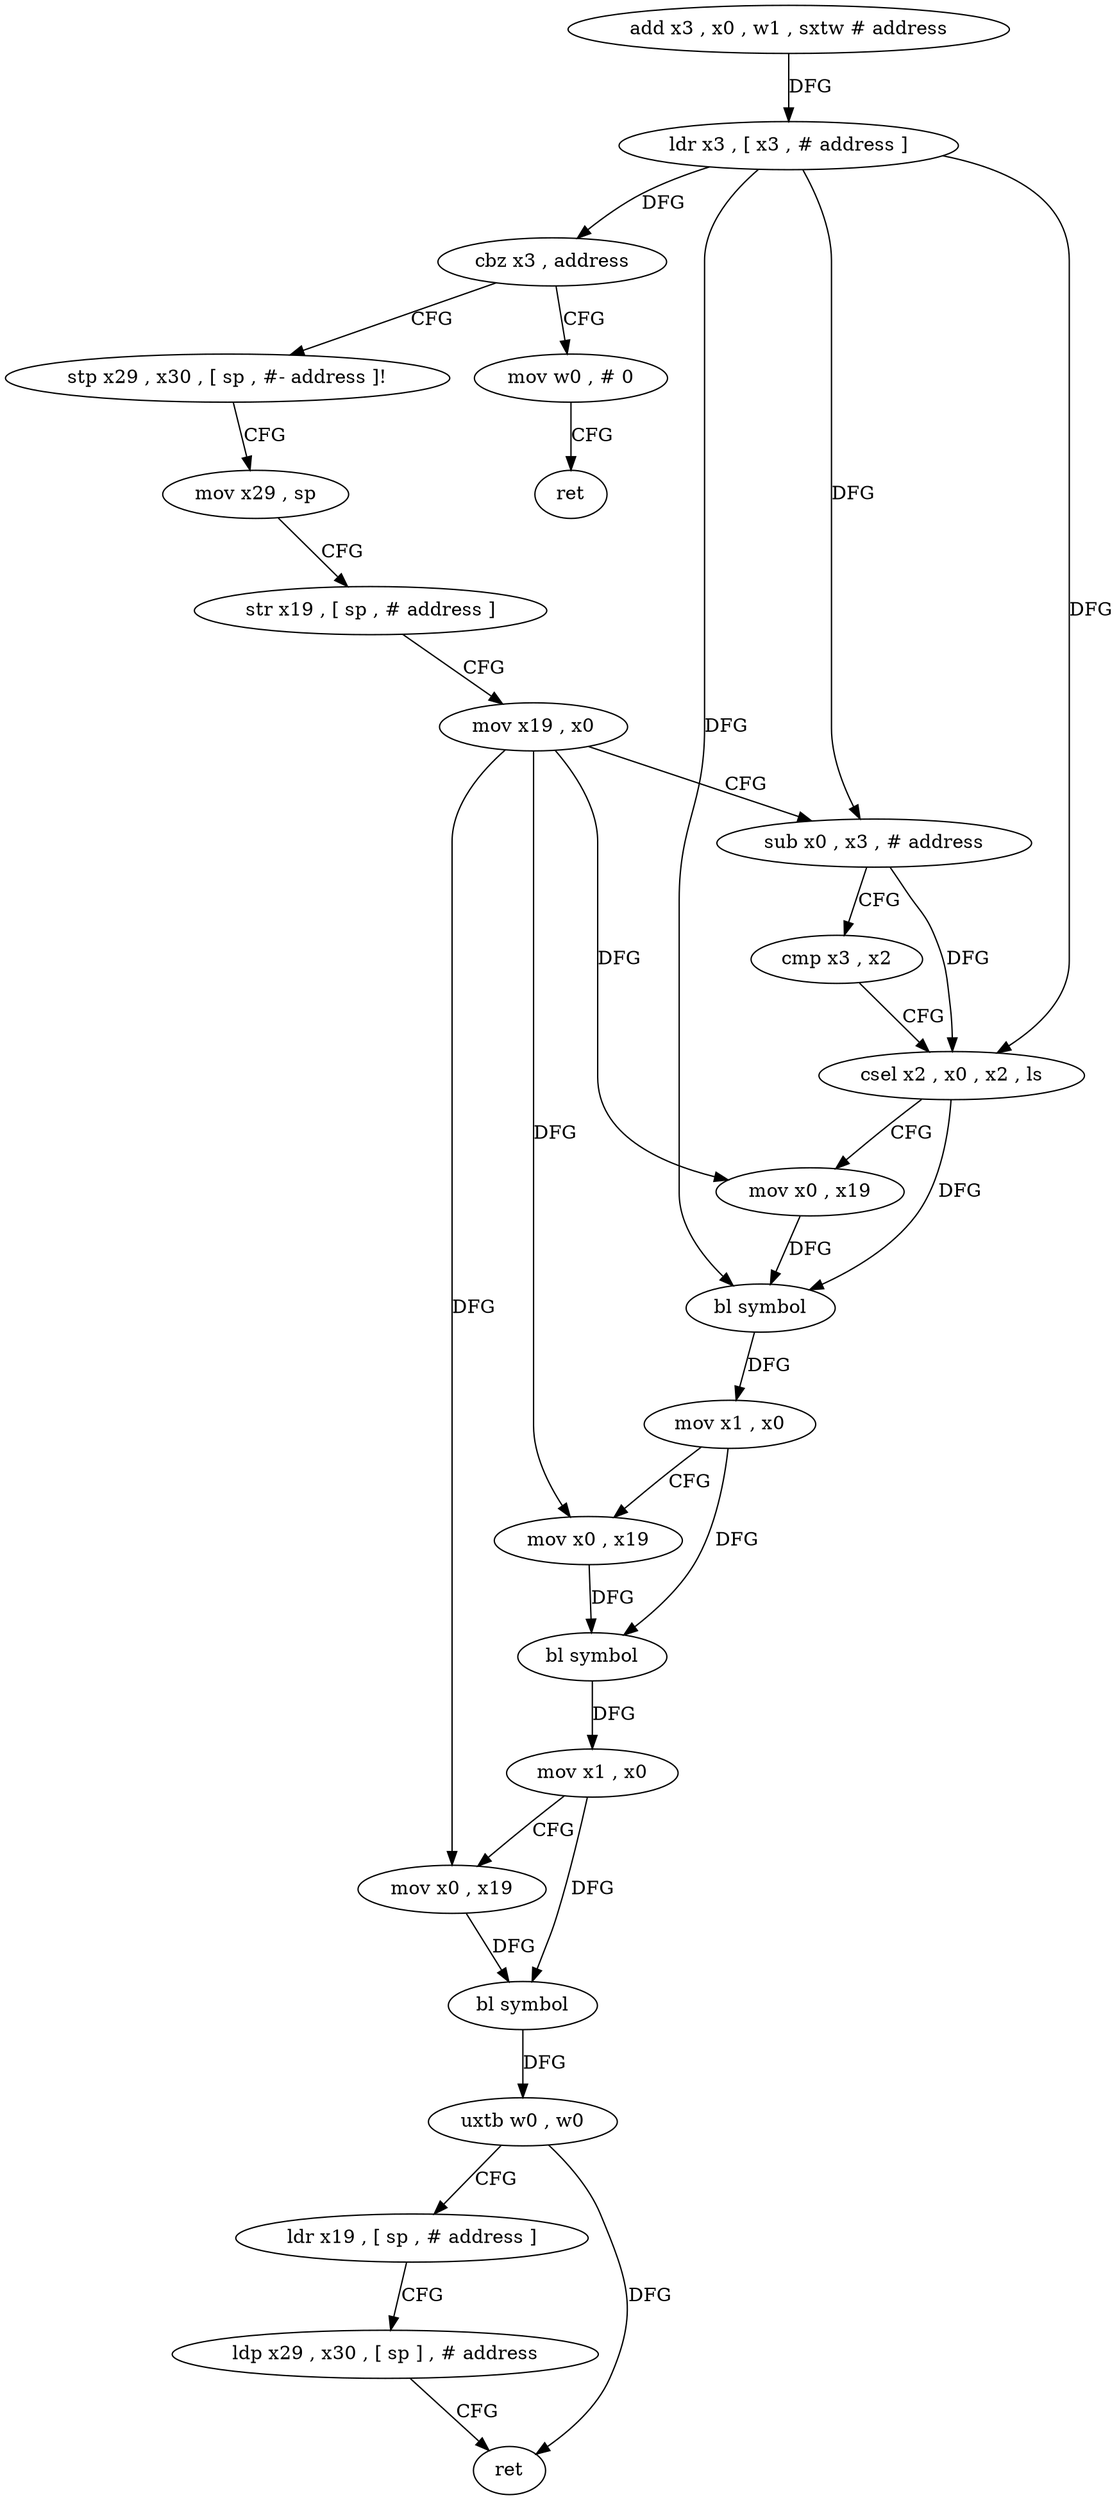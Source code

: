 digraph "func" {
"79544" [label = "add x3 , x0 , w1 , sxtw # address" ]
"79548" [label = "ldr x3 , [ x3 , # address ]" ]
"79552" [label = "cbz x3 , address" ]
"79632" [label = "mov w0 , # 0" ]
"79556" [label = "stp x29 , x30 , [ sp , #- address ]!" ]
"79636" [label = "ret" ]
"79560" [label = "mov x29 , sp" ]
"79564" [label = "str x19 , [ sp , # address ]" ]
"79568" [label = "mov x19 , x0" ]
"79572" [label = "sub x0 , x3 , # address" ]
"79576" [label = "cmp x3 , x2" ]
"79580" [label = "csel x2 , x0 , x2 , ls" ]
"79584" [label = "mov x0 , x19" ]
"79588" [label = "bl symbol" ]
"79592" [label = "mov x1 , x0" ]
"79596" [label = "mov x0 , x19" ]
"79600" [label = "bl symbol" ]
"79604" [label = "mov x1 , x0" ]
"79608" [label = "mov x0 , x19" ]
"79612" [label = "bl symbol" ]
"79616" [label = "uxtb w0 , w0" ]
"79620" [label = "ldr x19 , [ sp , # address ]" ]
"79624" [label = "ldp x29 , x30 , [ sp ] , # address" ]
"79628" [label = "ret" ]
"79544" -> "79548" [ label = "DFG" ]
"79548" -> "79552" [ label = "DFG" ]
"79548" -> "79572" [ label = "DFG" ]
"79548" -> "79580" [ label = "DFG" ]
"79548" -> "79588" [ label = "DFG" ]
"79552" -> "79632" [ label = "CFG" ]
"79552" -> "79556" [ label = "CFG" ]
"79632" -> "79636" [ label = "CFG" ]
"79556" -> "79560" [ label = "CFG" ]
"79560" -> "79564" [ label = "CFG" ]
"79564" -> "79568" [ label = "CFG" ]
"79568" -> "79572" [ label = "CFG" ]
"79568" -> "79584" [ label = "DFG" ]
"79568" -> "79596" [ label = "DFG" ]
"79568" -> "79608" [ label = "DFG" ]
"79572" -> "79576" [ label = "CFG" ]
"79572" -> "79580" [ label = "DFG" ]
"79576" -> "79580" [ label = "CFG" ]
"79580" -> "79584" [ label = "CFG" ]
"79580" -> "79588" [ label = "DFG" ]
"79584" -> "79588" [ label = "DFG" ]
"79588" -> "79592" [ label = "DFG" ]
"79592" -> "79596" [ label = "CFG" ]
"79592" -> "79600" [ label = "DFG" ]
"79596" -> "79600" [ label = "DFG" ]
"79600" -> "79604" [ label = "DFG" ]
"79604" -> "79608" [ label = "CFG" ]
"79604" -> "79612" [ label = "DFG" ]
"79608" -> "79612" [ label = "DFG" ]
"79612" -> "79616" [ label = "DFG" ]
"79616" -> "79620" [ label = "CFG" ]
"79616" -> "79628" [ label = "DFG" ]
"79620" -> "79624" [ label = "CFG" ]
"79624" -> "79628" [ label = "CFG" ]
}
